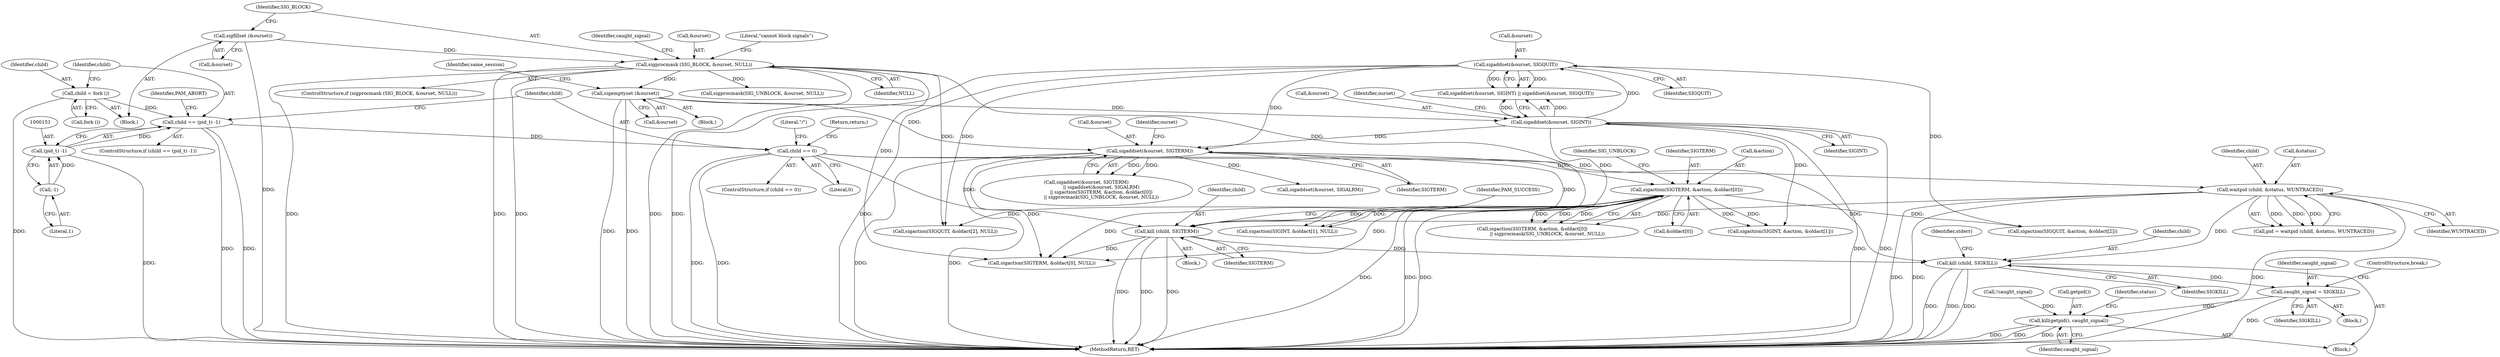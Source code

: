 digraph "0_util-linux_dffab154d29a288aa171ff50263ecc8f2e14a891@API" {
"1000440" [label="(Call,caught_signal = SIGKILL)"];
"1000402" [label="(Call,kill (child, SIGKILL))"];
"1000310" [label="(Call,waitpid (child, &status, WUNTRACED))"];
"1000162" [label="(Call,child == 0)"];
"1000148" [label="(Call,child == (pid_t) -1)"];
"1000144" [label="(Call,child = fork ())"];
"1000150" [label="(Call,(pid_t) -1)"];
"1000152" [label="(Call,-1)"];
"1000392" [label="(Call,kill (child, SIGTERM))"];
"1000250" [label="(Call,sigaction(SIGTERM, &action, &oldact[0]))"];
"1000240" [label="(Call,sigaddset(&ourset, SIGTERM))"];
"1000224" [label="(Call,sigaddset(&ourset, SIGQUIT))"];
"1000220" [label="(Call,sigaddset(&ourset, SIGINT))"];
"1000211" [label="(Call,sigemptyset (&ourset))"];
"1000179" [label="(Call,sigprocmask (SIG_BLOCK, &ourset, NULL))"];
"1000175" [label="(Call,sigfillset (&ourset))"];
"1000444" [label="(Call,kill(getpid(), caught_signal))"];
"1000393" [label="(Identifier,child)"];
"1000161" [label="(ControlStructure,if (child == 0))"];
"1000311" [label="(Identifier,child)"];
"1000164" [label="(Literal,0)"];
"1000227" [label="(Identifier,SIGQUIT)"];
"1000225" [label="(Call,&ourset)"];
"1000448" [label="(Identifier,status)"];
"1000442" [label="(Identifier,SIGKILL)"];
"1000165" [label="(Return,return;)"];
"1000239" [label="(Call,sigaddset(&ourset, SIGTERM)\n                    || sigaddset(&ourset, SIGALRM)\n                    || sigaction(SIGTERM, &action, &oldact[0])\n                    || sigprocmask(SIG_UNBLOCK, &ourset, NULL))"];
"1000149" [label="(Identifier,child)"];
"1000446" [label="(Identifier,caught_signal)"];
"1000302" [label="(Call,!caught_signal)"];
"1000183" [label="(Identifier,NULL)"];
"1000153" [label="(Literal,1)"];
"1000254" [label="(Call,&oldact[0])"];
"1000286" [label="(Call,sigaction(SIGQUIT, &action, &oldact[2]))"];
"1000413" [label="(Call,sigaction(SIGTERM, &oldact[0], NULL))"];
"1000444" [label="(Call,kill(getpid(), caught_signal))"];
"1000163" [label="(Identifier,child)"];
"1000251" [label="(Identifier,SIGTERM)"];
"1000180" [label="(Identifier,SIG_BLOCK)"];
"1000443" [label="(ControlStructure,break;)"];
"1000394" [label="(Identifier,SIGTERM)"];
"1000193" [label="(Identifier,caught_signal)"];
"1000219" [label="(Call,sigaddset(&ourset, SIGINT) || sigaddset(&ourset, SIGQUIT))"];
"1000194" [label="(Block,)"];
"1000431" [label="(Call,sigaction(SIGQUIT, &oldact[2], NULL))"];
"1000216" [label="(Identifier,same_session)"];
"1000223" [label="(Identifier,SIGINT)"];
"1000175" [label="(Call,sigfillset (&ourset))"];
"1000245" [label="(Call,sigaddset(&ourset, SIGALRM))"];
"1000314" [label="(Identifier,WUNTRACED)"];
"1000156" [label="(Identifier,PAM_ABORT)"];
"1000176" [label="(Call,&ourset)"];
"1000146" [label="(Call,fork ())"];
"1000150" [label="(Call,(pid_t) -1)"];
"1000144" [label="(Call,child = fork ())"];
"1000179" [label="(Call,sigprocmask (SIG_BLOCK, &ourset, NULL))"];
"1000224" [label="(Call,sigaddset(&ourset, SIGQUIT))"];
"1000310" [label="(Call,waitpid (child, &status, WUNTRACED))"];
"1000145" [label="(Identifier,child)"];
"1000250" [label="(Call,sigaction(SIGTERM, &action, &oldact[0]))"];
"1000220" [label="(Call,sigaddset(&ourset, SIGINT))"];
"1000152" [label="(Call,-1)"];
"1000404" [label="(Identifier,SIGKILL)"];
"1000399" [label="(Block,)"];
"1000312" [label="(Call,&status)"];
"1000422" [label="(Call,sigaction(SIGINT, &oldact[1], NULL))"];
"1000402" [label="(Call,kill (child, SIGKILL))"];
"1000441" [label="(Identifier,caught_signal)"];
"1000387" [label="(Block,)"];
"1000240" [label="(Call,sigaddset(&ourset, SIGTERM))"];
"1000241" [label="(Call,&ourset)"];
"1000221" [label="(Call,&ourset)"];
"1000440" [label="(Call,caught_signal = SIGKILL)"];
"1000181" [label="(Call,&ourset)"];
"1000187" [label="(Literal,\"cannot block signals\")"];
"1000308" [label="(Call,pid = waitpid (child, &status, WUNTRACED))"];
"1000162" [label="(Call,child == 0)"];
"1000148" [label="(Call,child == (pid_t) -1)"];
"1000396" [label="(Identifier,PAM_SUCCESS)"];
"1000211" [label="(Call,sigemptyset (&ourset))"];
"1000147" [label="(ControlStructure,if (child == (pid_t) -1))"];
"1000411" [label="(Block,)"];
"1000252" [label="(Call,&action)"];
"1000259" [label="(Identifier,SIG_UNBLOCK)"];
"1000247" [label="(Identifier,ourset)"];
"1000226" [label="(Identifier,ourset)"];
"1000178" [label="(ControlStructure,if (sigprocmask (SIG_BLOCK, &ourset, NULL)))"];
"1000169" [label="(Literal,\"/\")"];
"1000108" [label="(Block,)"];
"1000403" [label="(Identifier,child)"];
"1000445" [label="(Call,getpid())"];
"1000278" [label="(Call,sigaction(SIGINT, &action, &oldact[1]))"];
"1000258" [label="(Call,sigprocmask(SIG_UNBLOCK, &ourset, NULL))"];
"1000243" [label="(Identifier,SIGTERM)"];
"1000406" [label="(Identifier,stderr)"];
"1000392" [label="(Call,kill (child, SIGTERM))"];
"1000249" [label="(Call,sigaction(SIGTERM, &action, &oldact[0])\n                    || sigprocmask(SIG_UNBLOCK, &ourset, NULL))"];
"1000449" [label="(MethodReturn,RET)"];
"1000212" [label="(Call,&ourset)"];
"1000440" -> "1000411"  [label="AST: "];
"1000440" -> "1000442"  [label="CFG: "];
"1000441" -> "1000440"  [label="AST: "];
"1000442" -> "1000440"  [label="AST: "];
"1000443" -> "1000440"  [label="CFG: "];
"1000440" -> "1000449"  [label="DDG: "];
"1000402" -> "1000440"  [label="DDG: "];
"1000440" -> "1000444"  [label="DDG: "];
"1000402" -> "1000399"  [label="AST: "];
"1000402" -> "1000404"  [label="CFG: "];
"1000403" -> "1000402"  [label="AST: "];
"1000404" -> "1000402"  [label="AST: "];
"1000406" -> "1000402"  [label="CFG: "];
"1000402" -> "1000449"  [label="DDG: "];
"1000402" -> "1000449"  [label="DDG: "];
"1000402" -> "1000449"  [label="DDG: "];
"1000310" -> "1000402"  [label="DDG: "];
"1000392" -> "1000402"  [label="DDG: "];
"1000162" -> "1000402"  [label="DDG: "];
"1000310" -> "1000308"  [label="AST: "];
"1000310" -> "1000314"  [label="CFG: "];
"1000311" -> "1000310"  [label="AST: "];
"1000312" -> "1000310"  [label="AST: "];
"1000314" -> "1000310"  [label="AST: "];
"1000308" -> "1000310"  [label="CFG: "];
"1000310" -> "1000449"  [label="DDG: "];
"1000310" -> "1000449"  [label="DDG: "];
"1000310" -> "1000449"  [label="DDG: "];
"1000310" -> "1000308"  [label="DDG: "];
"1000310" -> "1000308"  [label="DDG: "];
"1000310" -> "1000308"  [label="DDG: "];
"1000162" -> "1000310"  [label="DDG: "];
"1000310" -> "1000392"  [label="DDG: "];
"1000162" -> "1000161"  [label="AST: "];
"1000162" -> "1000164"  [label="CFG: "];
"1000163" -> "1000162"  [label="AST: "];
"1000164" -> "1000162"  [label="AST: "];
"1000165" -> "1000162"  [label="CFG: "];
"1000169" -> "1000162"  [label="CFG: "];
"1000162" -> "1000449"  [label="DDG: "];
"1000162" -> "1000449"  [label="DDG: "];
"1000148" -> "1000162"  [label="DDG: "];
"1000162" -> "1000392"  [label="DDG: "];
"1000148" -> "1000147"  [label="AST: "];
"1000148" -> "1000150"  [label="CFG: "];
"1000149" -> "1000148"  [label="AST: "];
"1000150" -> "1000148"  [label="AST: "];
"1000156" -> "1000148"  [label="CFG: "];
"1000163" -> "1000148"  [label="CFG: "];
"1000148" -> "1000449"  [label="DDG: "];
"1000148" -> "1000449"  [label="DDG: "];
"1000144" -> "1000148"  [label="DDG: "];
"1000150" -> "1000148"  [label="DDG: "];
"1000144" -> "1000108"  [label="AST: "];
"1000144" -> "1000146"  [label="CFG: "];
"1000145" -> "1000144"  [label="AST: "];
"1000146" -> "1000144"  [label="AST: "];
"1000149" -> "1000144"  [label="CFG: "];
"1000144" -> "1000449"  [label="DDG: "];
"1000150" -> "1000152"  [label="CFG: "];
"1000151" -> "1000150"  [label="AST: "];
"1000152" -> "1000150"  [label="AST: "];
"1000150" -> "1000449"  [label="DDG: "];
"1000152" -> "1000150"  [label="DDG: "];
"1000152" -> "1000153"  [label="CFG: "];
"1000153" -> "1000152"  [label="AST: "];
"1000392" -> "1000387"  [label="AST: "];
"1000392" -> "1000394"  [label="CFG: "];
"1000393" -> "1000392"  [label="AST: "];
"1000394" -> "1000392"  [label="AST: "];
"1000396" -> "1000392"  [label="CFG: "];
"1000392" -> "1000449"  [label="DDG: "];
"1000392" -> "1000449"  [label="DDG: "];
"1000392" -> "1000449"  [label="DDG: "];
"1000250" -> "1000392"  [label="DDG: "];
"1000240" -> "1000392"  [label="DDG: "];
"1000392" -> "1000413"  [label="DDG: "];
"1000250" -> "1000249"  [label="AST: "];
"1000250" -> "1000254"  [label="CFG: "];
"1000251" -> "1000250"  [label="AST: "];
"1000252" -> "1000250"  [label="AST: "];
"1000254" -> "1000250"  [label="AST: "];
"1000259" -> "1000250"  [label="CFG: "];
"1000249" -> "1000250"  [label="CFG: "];
"1000250" -> "1000449"  [label="DDG: "];
"1000250" -> "1000449"  [label="DDG: "];
"1000250" -> "1000449"  [label="DDG: "];
"1000250" -> "1000249"  [label="DDG: "];
"1000250" -> "1000249"  [label="DDG: "];
"1000250" -> "1000249"  [label="DDG: "];
"1000240" -> "1000250"  [label="DDG: "];
"1000250" -> "1000278"  [label="DDG: "];
"1000250" -> "1000278"  [label="DDG: "];
"1000250" -> "1000286"  [label="DDG: "];
"1000250" -> "1000413"  [label="DDG: "];
"1000250" -> "1000413"  [label="DDG: "];
"1000250" -> "1000422"  [label="DDG: "];
"1000250" -> "1000431"  [label="DDG: "];
"1000240" -> "1000239"  [label="AST: "];
"1000240" -> "1000243"  [label="CFG: "];
"1000241" -> "1000240"  [label="AST: "];
"1000243" -> "1000240"  [label="AST: "];
"1000247" -> "1000240"  [label="CFG: "];
"1000239" -> "1000240"  [label="CFG: "];
"1000240" -> "1000449"  [label="DDG: "];
"1000240" -> "1000449"  [label="DDG: "];
"1000240" -> "1000239"  [label="DDG: "];
"1000240" -> "1000239"  [label="DDG: "];
"1000224" -> "1000240"  [label="DDG: "];
"1000220" -> "1000240"  [label="DDG: "];
"1000211" -> "1000240"  [label="DDG: "];
"1000240" -> "1000245"  [label="DDG: "];
"1000240" -> "1000413"  [label="DDG: "];
"1000224" -> "1000219"  [label="AST: "];
"1000224" -> "1000227"  [label="CFG: "];
"1000225" -> "1000224"  [label="AST: "];
"1000227" -> "1000224"  [label="AST: "];
"1000219" -> "1000224"  [label="CFG: "];
"1000224" -> "1000449"  [label="DDG: "];
"1000224" -> "1000449"  [label="DDG: "];
"1000224" -> "1000219"  [label="DDG: "];
"1000224" -> "1000219"  [label="DDG: "];
"1000220" -> "1000224"  [label="DDG: "];
"1000224" -> "1000286"  [label="DDG: "];
"1000224" -> "1000431"  [label="DDG: "];
"1000220" -> "1000219"  [label="AST: "];
"1000220" -> "1000223"  [label="CFG: "];
"1000221" -> "1000220"  [label="AST: "];
"1000223" -> "1000220"  [label="AST: "];
"1000226" -> "1000220"  [label="CFG: "];
"1000219" -> "1000220"  [label="CFG: "];
"1000220" -> "1000449"  [label="DDG: "];
"1000220" -> "1000449"  [label="DDG: "];
"1000220" -> "1000219"  [label="DDG: "];
"1000220" -> "1000219"  [label="DDG: "];
"1000211" -> "1000220"  [label="DDG: "];
"1000220" -> "1000278"  [label="DDG: "];
"1000220" -> "1000422"  [label="DDG: "];
"1000211" -> "1000194"  [label="AST: "];
"1000211" -> "1000212"  [label="CFG: "];
"1000212" -> "1000211"  [label="AST: "];
"1000216" -> "1000211"  [label="CFG: "];
"1000211" -> "1000449"  [label="DDG: "];
"1000211" -> "1000449"  [label="DDG: "];
"1000179" -> "1000211"  [label="DDG: "];
"1000179" -> "1000178"  [label="AST: "];
"1000179" -> "1000183"  [label="CFG: "];
"1000180" -> "1000179"  [label="AST: "];
"1000181" -> "1000179"  [label="AST: "];
"1000183" -> "1000179"  [label="AST: "];
"1000187" -> "1000179"  [label="CFG: "];
"1000193" -> "1000179"  [label="CFG: "];
"1000179" -> "1000449"  [label="DDG: "];
"1000179" -> "1000449"  [label="DDG: "];
"1000179" -> "1000449"  [label="DDG: "];
"1000179" -> "1000449"  [label="DDG: "];
"1000175" -> "1000179"  [label="DDG: "];
"1000179" -> "1000258"  [label="DDG: "];
"1000179" -> "1000413"  [label="DDG: "];
"1000179" -> "1000422"  [label="DDG: "];
"1000179" -> "1000431"  [label="DDG: "];
"1000175" -> "1000108"  [label="AST: "];
"1000175" -> "1000176"  [label="CFG: "];
"1000176" -> "1000175"  [label="AST: "];
"1000180" -> "1000175"  [label="CFG: "];
"1000175" -> "1000449"  [label="DDG: "];
"1000444" -> "1000399"  [label="AST: "];
"1000444" -> "1000446"  [label="CFG: "];
"1000445" -> "1000444"  [label="AST: "];
"1000446" -> "1000444"  [label="AST: "];
"1000448" -> "1000444"  [label="CFG: "];
"1000444" -> "1000449"  [label="DDG: "];
"1000444" -> "1000449"  [label="DDG: "];
"1000444" -> "1000449"  [label="DDG: "];
"1000302" -> "1000444"  [label="DDG: "];
}
